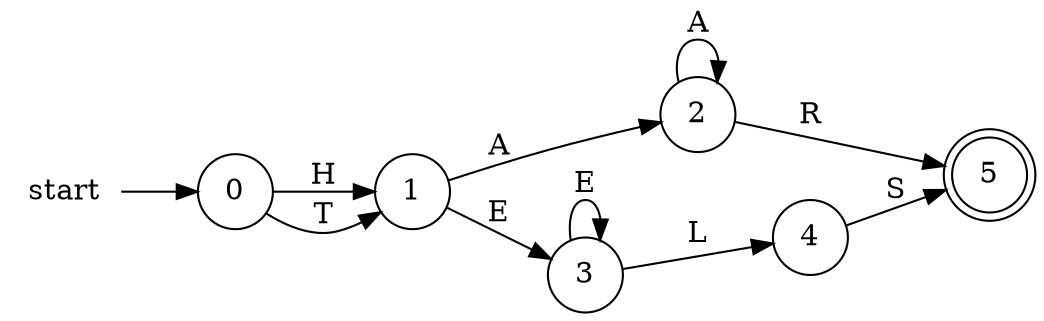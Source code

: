 digraph {
    rankdir = LR;

    "start" [shape = none];

    node [shape = circle];
    0 [label = "0"];
    1 [label = "1"];
    2 [label = "2"];
    3 [label = "3"];
    4 [label = "4"];

    node [shape = doublecircle];
    5 [label = "5"];

    "start" -> 0;

    // H|T
    0 -> 1 [label = "H"];
    0 -> 1 [label = "T"];

    // AA*
    1 -> 2 [label = "A"];
    2 -> 2 [label = "A"];
    2 -> 5 [label = "R"];

    // EE*
    1 -> 3 [label = "E"];
    3 -> 3 [label = "E"];
    3 -> 4 [label = "L"];
    4 -> 5 [label = "S"];

}
